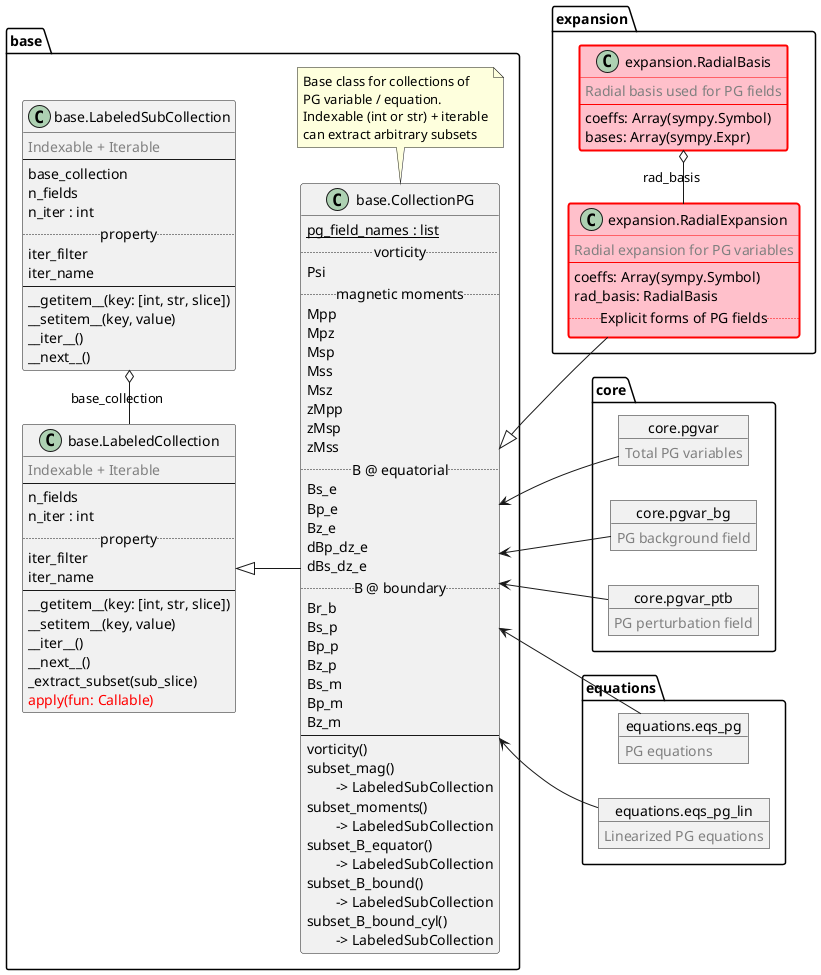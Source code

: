 @startuml classes_pg_model
set namespaceSeparator .
!define COMMENT(x) <color:grey>x</color>
left to right direction

namespace base {
  class "base.CollectionPG" as CollectionPG {
    {static} pg_field_names : list
    .. vorticity ..
    Psi
    .. magnetic moments ..
    Mpp
    Mpz
    Msp
    Mss
    Msz
    zMpp
    zMsp
    zMss
    .. B @ equatorial ..
    Bs_e
    Bp_e
    Bz_e
    dBp_dz_e
    dBs_dz_e
    .. B @ boundary ..
    Br_b
    Bs_p
    Bp_p
    Bz_p
    Bs_m
    Bp_m
    Bz_m
    --
    vorticity()
    subset_mag() \n\t-> LabeledSubCollection
    subset_moments() \n\t-> LabeledSubCollection
    subset_B_equator() \n\t-> LabeledSubCollection
    subset_B_bound() \n\t-> LabeledSubCollection
    subset_B_bound_cyl() \n\t-> LabeledSubCollection
  }
  note bottom of CollectionPG: Base class for collections of \nPG variable / equation.\nIndexable (int or str) + iterable\ncan extract arbitrary subsets

  class "base.LabeledCollection" as LabeledCollection {
    COMMENT(Indexable + Iterable)
    --
    n_fields
    n_iter : int
    .. property ..
    iter_filter
    iter_name
    --
    __getitem__(key: [int, str, slice])
    __setitem__(key, value)
    __iter__()
    __next__()
    _extract_subset(sub_slice)
    <color:#red>apply(fun: Callable)
  }
  ' note bottom of pg_utils.pg_model.base.LabeledCollection: Indexable + iterable
  class "base.LabeledSubCollection" as LabeledSubCollection {
    COMMENT(Indexable + Iterable)
    --
    base_collection
    n_fields
    n_iter : int
    .. property ..
    iter_filter
    iter_name
    --
    __getitem__(key: [int, str, slice])
    __setitem__(key, value)
    __iter__()
    __next__()
  }
}

namespace core {
  object "core.pgvar" as core.pgvar {
    COMMENT(Total PG variables)
  }
  object "core.pgvar_bg" as core.pgvar_bg {
    COMMENT(PG background field)
  }
  object "core.pgvar_ptb" as core.pgvar_ptb {
    COMMENT(PG perturbation field)
  }
}

namespace equations {
  object "equations.eqs_pg" as equations.eqs_pg {
    COMMENT(PG equations)
  }
  object "equations.eqs_pg_lin" as equations.eqs_pg_lin {
    COMMENT(Linearized PG equations)
  }
}

namespace expansion {
  class "expansion.RadialExpansion" as RadialExpansion #pink ##[bold]red {
    COMMENT(Radial expansion for PG variables)
    --
    coeffs: Array(sympy.Symbol)
    ' azm_basis: FourierBasis
    rad_basis: RadialBasis
    .. Explicit forms of PG fields ..
  }
  class "expansion.RadialBasis" as RadialBasis #pink ##[bold]red {
    COMMENT(Radial basis used for PG fields)
    --
    coeffs: Array(sympy.Symbol)
    bases: Array(sympy.Expr)
  }
}

base.LabeledCollection <|-- base.CollectionPG
base.LabeledCollection -right-o base.LabeledSubCollection : base_collection
base.CollectionPG <-- core.pgvar
base.CollectionPG <-- core.pgvar_bg
base.CollectionPG <-- core.pgvar_ptb
base.CollectionPG <-- equations.eqs_pg
base.CollectionPG <-- equations.eqs_pg_lin
base.CollectionPG <|-- expansion.RadialExpansion
expansion.RadialExpansion -right-o expansion.RadialBasis : rad_basis

@end[bold]uml
